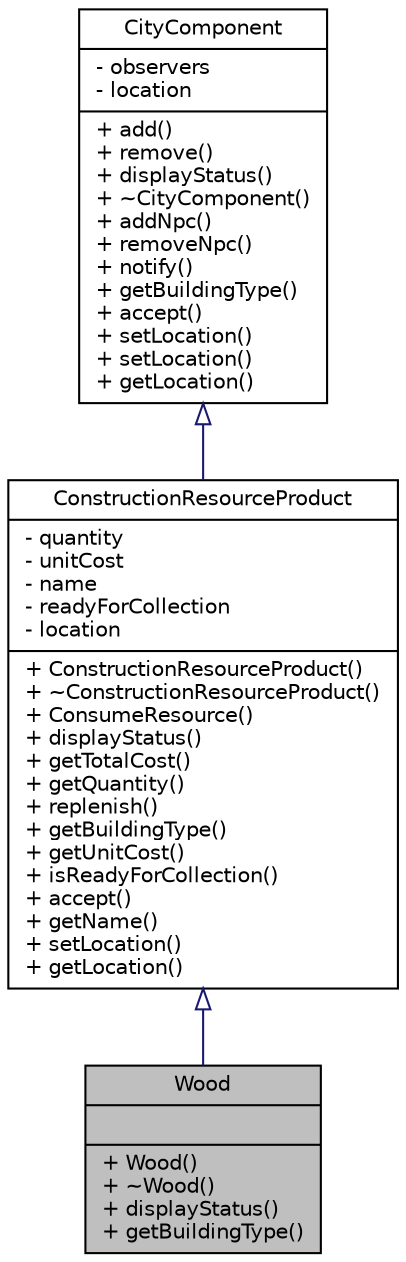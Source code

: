 digraph "Wood"
{
 // LATEX_PDF_SIZE
  edge [fontname="Helvetica",fontsize="10",labelfontname="Helvetica",labelfontsize="10"];
  node [fontname="Helvetica",fontsize="10",shape=record];
  Node1 [label="{Wood\n||+ Wood()\l+ ~Wood()\l+ displayStatus()\l+ getBuildingType()\l}",height=0.2,width=0.4,color="black", fillcolor="grey75", style="filled", fontcolor="black",tooltip="Represents a construction resource product of type Wood."];
  Node2 -> Node1 [dir="back",color="midnightblue",fontsize="10",style="solid",arrowtail="onormal"];
  Node2 [label="{ConstructionResourceProduct\n|- quantity\l- unitCost\l- name\l- readyForCollection\l- location\l|+ ConstructionResourceProduct()\l+ ~ConstructionResourceProduct()\l+ ConsumeResource()\l+ displayStatus()\l+ getTotalCost()\l+ getQuantity()\l+ replenish()\l+ getBuildingType()\l+ getUnitCost()\l+ isReadyForCollection()\l+ accept()\l+ getName()\l+ setLocation()\l+ getLocation()\l}",height=0.2,width=0.4,color="black", fillcolor="white", style="filled",URL="$classConstructionResourceProduct.html",tooltip="Represents a construction resource product in the city-building simulation."];
  Node3 -> Node2 [dir="back",color="midnightblue",fontsize="10",style="solid",arrowtail="onormal"];
  Node3 [label="{CityComponent\n|- observers\l- location\l|+ add()\l+ remove()\l+ displayStatus()\l+ ~CityComponent()\l+ addNpc()\l+ removeNpc()\l+ notify()\l+ getBuildingType()\l+ accept()\l+ setLocation()\l+ setLocation()\l+ getLocation()\l}",height=0.2,width=0.4,color="black", fillcolor="white", style="filled",URL="$classCityComponent.html",tooltip="Abstract base class representing a component of a city."];
}
